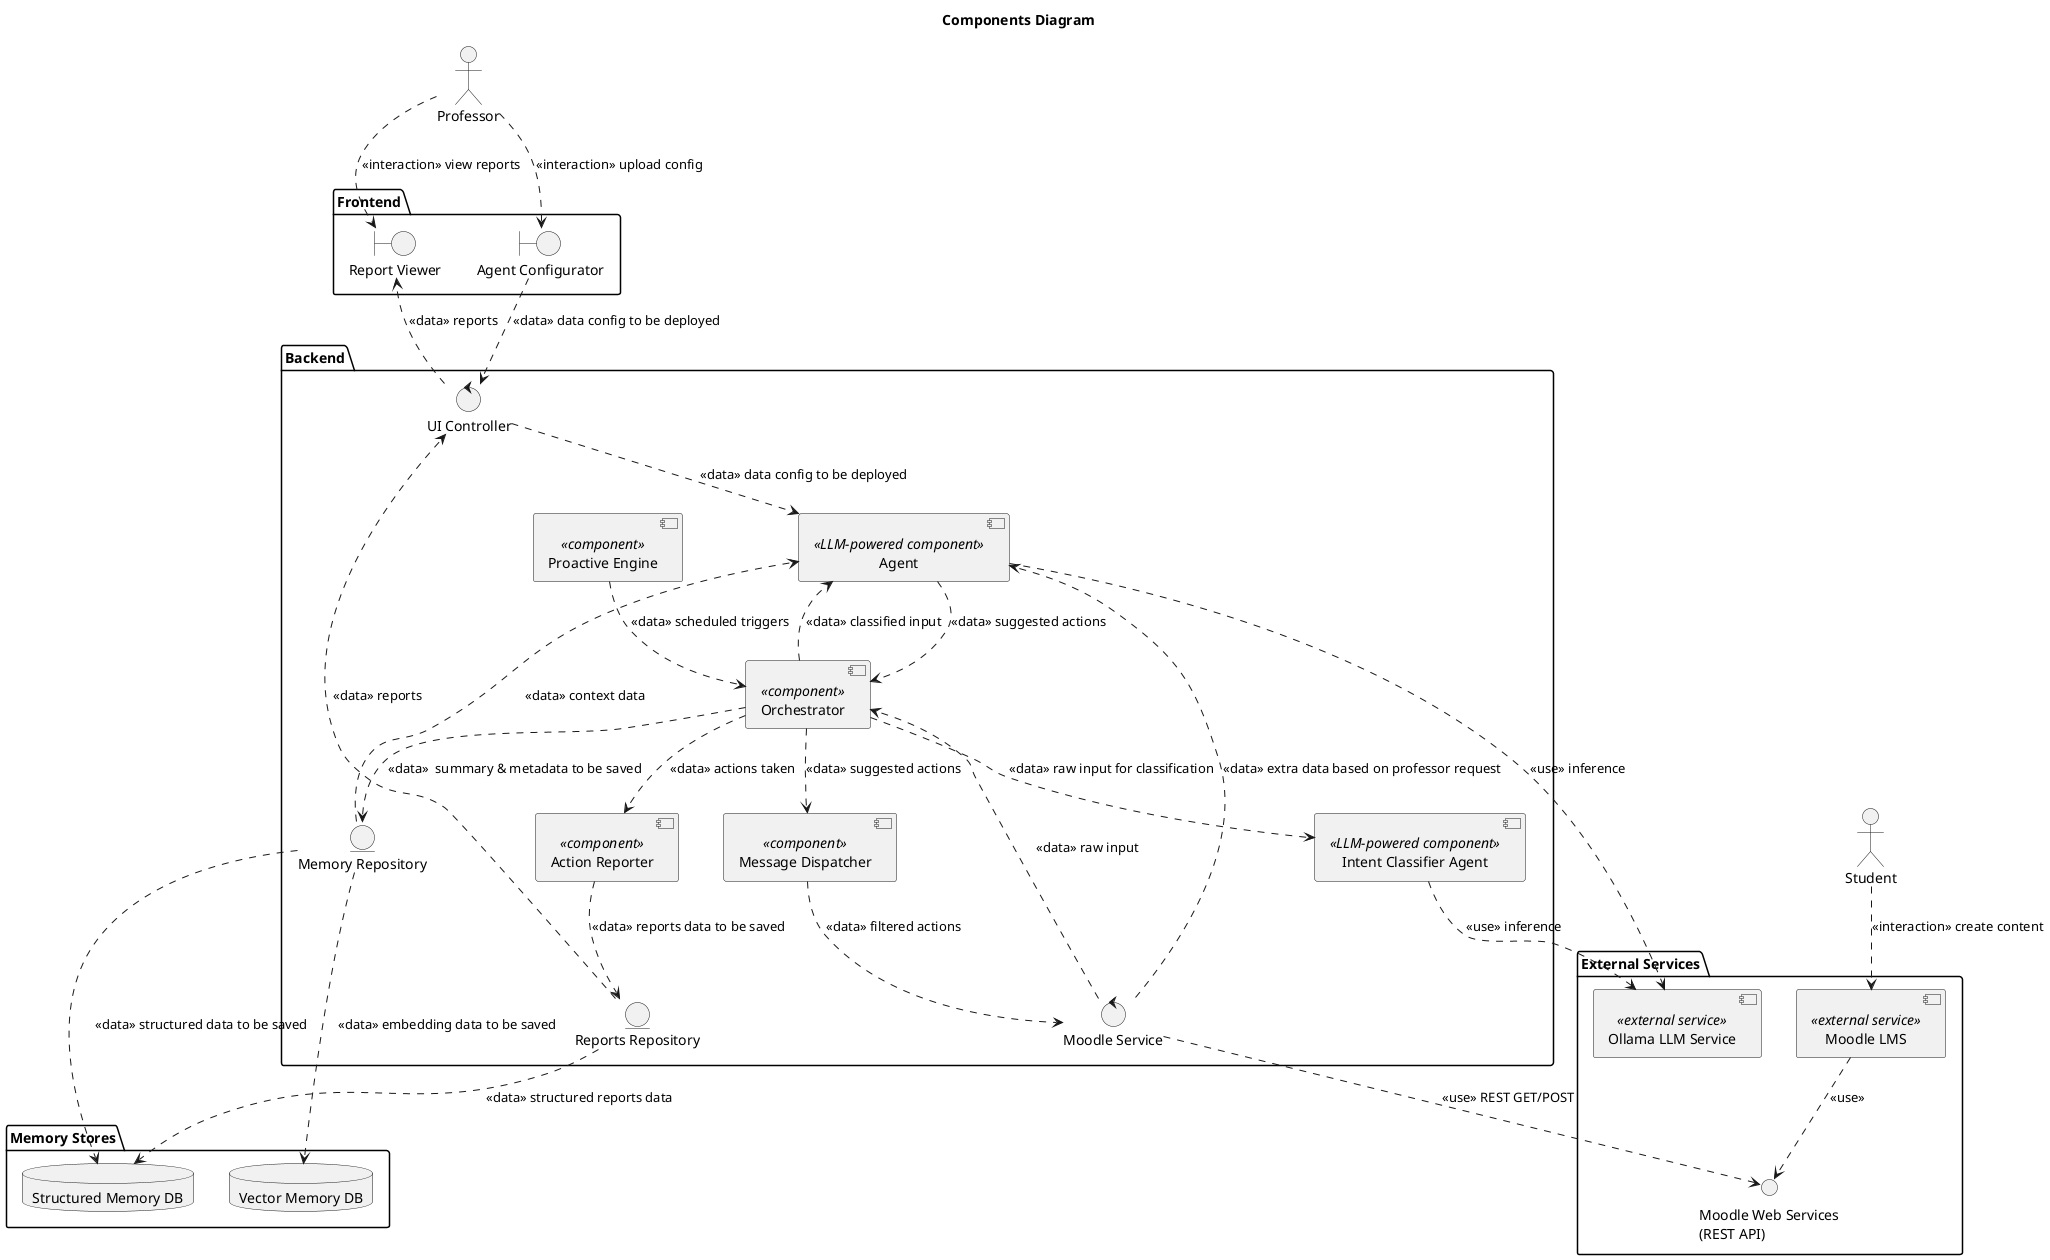 @startuml 
title Components Diagram
' Use UML2 component style
skinparam componentStyle uml2


actor "Professor" as ProfessorActor
actor "Student" as StudentActor

package "External Services" {
    interface "Moodle Web Services\n(REST API)" as MoodleWebServicesAPI
    component "Moodle LMS" as Moodle <<external service>>
    Moodle ..> MoodleWebServicesAPI : <<use>>  
    component "Ollama LLM Service" as OllamaLLM <<external service>>
}


StudentActor ..> Moodle : <<interaction>> create content

' Frontend package
package "Frontend" {
  boundary "Report Viewer"           as ReportViewer
  boundary "Agent Configurator"      as AgentConfigurator

  ProfessorActor ..> ReportViewer : <<interaction>> view reports
  ProfessorActor ..> AgentConfigurator : <<interaction>> upload config
}

' Backend package
package "Backend" {
  control  "UI Controller"           as UIController
  entity   "Reports Repository"      as ReportsRepo
  component "Orchestrator"              as Orchestrator <<component>>
  control  "Moodle Service"       as MoodleService
  component "Message Dispatcher"     as MessageDispatcher <<component>>
  entity   "Memory Repository"       as MemoryRepository
  component "Action Reporter"        as ActionReporter <<component>>

  'LLM-backed agent components
  component "Intent Classifier Agent" as IntentAgent <<LLM-powered component>>
  component "Agent"         as ProfessorAgent <<LLM-powered component>>  
  ' Dependency relationships to Ollama
  IntentAgent ..> OllamaLLM : <<use>> inference
  ProfessorAgent ..> OllamaLLM : <<use>> inference

  component "Proactive Engine"        as ProactiveEngine <<component>>
}


' Memory stores
package "Memory Stores" {
  database "Structured Memory DB"    as StructuredDB
  database "Vector Memory DB"        as VectorDB
}

' Frontend → Backend interactions
UIController ..> ReportViewer       : <<data>> reports
AgentConfigurator ..> UIController   : <<data>> data config to be deployed

ReportsRepo ..> UIController       : <<data>> reports
UIController ..> ProfessorAgent        : <<data>> data config to be deployed

' Orchestrator flow
MoodleService ..> MoodleWebServicesAPI      : <<use>> REST GET/POST

MoodleService ..> Orchestrator     : <<data>> raw input
Orchestrator ..> IntentAgent           : <<data>> raw input for classification
Orchestrator ..> ProfessorAgent       : <<data>> classified input
Orchestrator ..> MemoryRepository     : <<data>>  summary & metadata to be saved
ProfessorAgent ..> Orchestrator : <<data>> suggested actions
Orchestrator ..> MessageDispatcher : <<data>> suggested actions
MessageDispatcher ..> MoodleService : <<data>> filtered actions


' Professor Agent flow
MemoryRepository ..> ProfessorAgent : <<data>> context data
MoodleService ..> ProfessorAgent : <<data>> extra data based on professor request

MemoryRepository ..> StructuredDB   : <<data>> structured data to be saved
MemoryRepository ..> VectorDB       : <<data>> embedding data to be saved

Orchestrator ..> ActionReporter  : <<data>> actions taken
ActionReporter ..> ReportsRepo     : <<data>> reports data to be saved
ReportsRepo ..> StructuredDB       : <<data>> structured reports data

' Proactive engine triggers
ProactiveEngine ..> Orchestrator : <<data>> scheduled triggers

@enduml